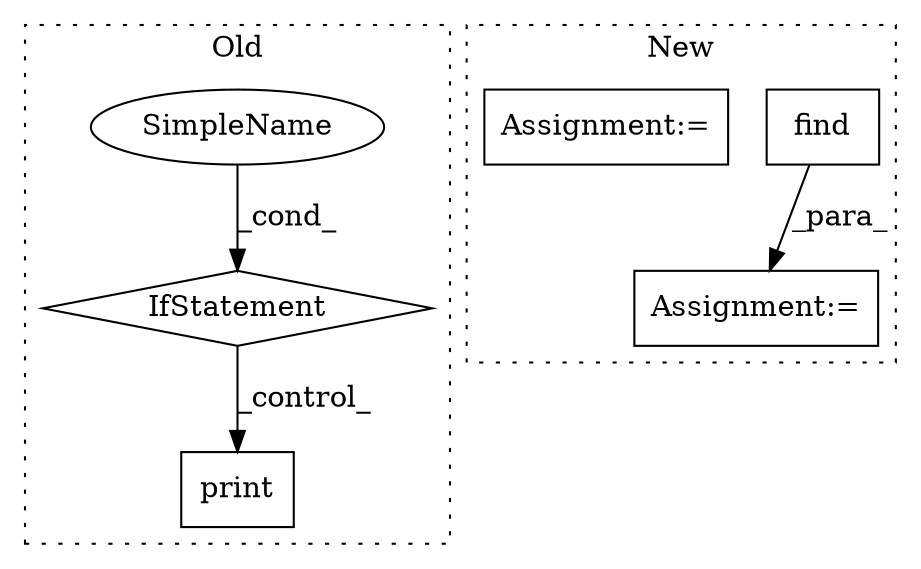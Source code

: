 digraph G {
subgraph cluster0 {
1 [label="print" a="32" s="2223,2274" l="6,1" shape="box"];
4 [label="IfStatement" a="25" s="2175,2211" l="4,2" shape="diamond"];
5 [label="SimpleName" a="42" s="" l="" shape="ellipse"];
label = "Old";
style="dotted";
}
subgraph cluster1 {
2 [label="find" a="32" s="2368,2383" l="5,1" shape="box"];
3 [label="Assignment:=" a="7" s="2364" l="1" shape="box"];
6 [label="Assignment:=" a="7" s="3371" l="1" shape="box"];
label = "New";
style="dotted";
}
2 -> 3 [label="_para_"];
4 -> 1 [label="_control_"];
5 -> 4 [label="_cond_"];
}